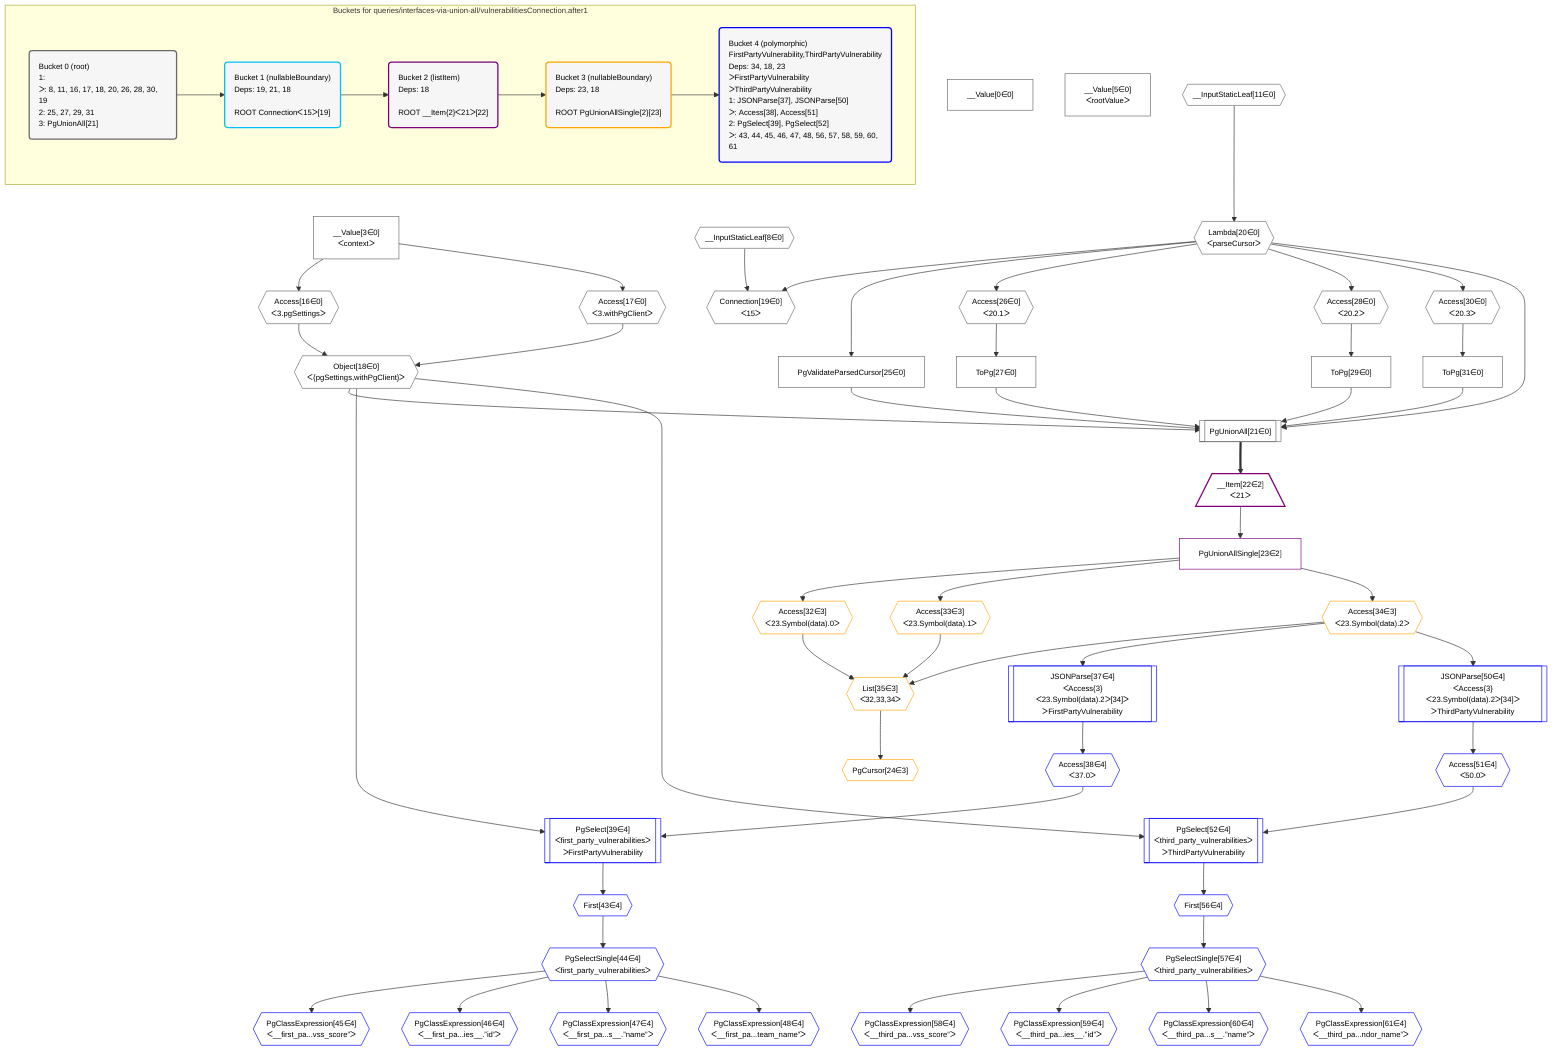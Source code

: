 %%{init: {'themeVariables': { 'fontSize': '12px'}}}%%
graph TD
    classDef path fill:#eee,stroke:#000,color:#000
    classDef plan fill:#fff,stroke-width:1px,color:#000
    classDef itemplan fill:#fff,stroke-width:2px,color:#000
    classDef unbatchedplan fill:#dff,stroke-width:1px,color:#000
    classDef sideeffectplan fill:#fcc,stroke-width:2px,color:#000
    classDef bucket fill:#f6f6f6,color:#000,stroke-width:2px,text-align:left


    %% define steps
    __Value0["__Value[0∈0]"]:::plan
    __Value3["__Value[3∈0]<br />ᐸcontextᐳ"]:::plan
    __Value5["__Value[5∈0]<br />ᐸrootValueᐳ"]:::plan
    __InputStaticLeaf8{{"__InputStaticLeaf[8∈0]"}}:::plan
    __InputStaticLeaf11{{"__InputStaticLeaf[11∈0]"}}:::plan
    Access16{{"Access[16∈0]<br />ᐸ3.pgSettingsᐳ"}}:::plan
    Access17{{"Access[17∈0]<br />ᐸ3.withPgClientᐳ"}}:::plan
    Object18{{"Object[18∈0]<br />ᐸ{pgSettings,withPgClient}ᐳ"}}:::plan
    Lambda20{{"Lambda[20∈0]<br />ᐸparseCursorᐳ"}}:::plan
    Connection19{{"Connection[19∈0]<br />ᐸ15ᐳ"}}:::plan
    PgValidateParsedCursor25["PgValidateParsedCursor[25∈0]"]:::plan
    Access26{{"Access[26∈0]<br />ᐸ20.1ᐳ"}}:::plan
    ToPg27["ToPg[27∈0]"]:::plan
    Access28{{"Access[28∈0]<br />ᐸ20.2ᐳ"}}:::plan
    ToPg29["ToPg[29∈0]"]:::plan
    Access30{{"Access[30∈0]<br />ᐸ20.3ᐳ"}}:::plan
    ToPg31["ToPg[31∈0]"]:::plan
    PgUnionAll21[["PgUnionAll[21∈0]"]]:::plan
    __Item22[/"__Item[22∈2]<br />ᐸ21ᐳ"\]:::itemplan
    PgUnionAllSingle23["PgUnionAllSingle[23∈2]"]:::plan
    Access32{{"Access[32∈3]<br />ᐸ23.Symbol(data).0ᐳ"}}:::plan
    Access33{{"Access[33∈3]<br />ᐸ23.Symbol(data).1ᐳ"}}:::plan
    Access34{{"Access[34∈3]<br />ᐸ23.Symbol(data).2ᐳ"}}:::plan
    List35{{"List[35∈3]<br />ᐸ32,33,34ᐳ"}}:::plan
    PgCursor24{{"PgCursor[24∈3]"}}:::plan
    JSONParse37[["JSONParse[37∈4]<br />ᐸAccess{3}ᐸ23.Symbol(data).2ᐳ[34]ᐳ<br />ᐳFirstPartyVulnerability"]]:::plan
    Access38{{"Access[38∈4]<br />ᐸ37.0ᐳ"}}:::plan
    PgSelect39[["PgSelect[39∈4]<br />ᐸfirst_party_vulnerabilitiesᐳ<br />ᐳFirstPartyVulnerability"]]:::plan
    First43{{"First[43∈4]"}}:::plan
    PgSelectSingle44{{"PgSelectSingle[44∈4]<br />ᐸfirst_party_vulnerabilitiesᐳ"}}:::plan
    PgClassExpression45{{"PgClassExpression[45∈4]<br />ᐸ__first_pa...vss_score”ᐳ"}}:::plan
    PgClassExpression46{{"PgClassExpression[46∈4]<br />ᐸ__first_pa...ies__.”id”ᐳ"}}:::plan
    PgClassExpression47{{"PgClassExpression[47∈4]<br />ᐸ__first_pa...s__.”name”ᐳ"}}:::plan
    PgClassExpression48{{"PgClassExpression[48∈4]<br />ᐸ__first_pa...team_name”ᐳ"}}:::plan
    JSONParse50[["JSONParse[50∈4]<br />ᐸAccess{3}ᐸ23.Symbol(data).2ᐳ[34]ᐳ<br />ᐳThirdPartyVulnerability"]]:::plan
    Access51{{"Access[51∈4]<br />ᐸ50.0ᐳ"}}:::plan
    PgSelect52[["PgSelect[52∈4]<br />ᐸthird_party_vulnerabilitiesᐳ<br />ᐳThirdPartyVulnerability"]]:::plan
    First56{{"First[56∈4]"}}:::plan
    PgSelectSingle57{{"PgSelectSingle[57∈4]<br />ᐸthird_party_vulnerabilitiesᐳ"}}:::plan
    PgClassExpression58{{"PgClassExpression[58∈4]<br />ᐸ__third_pa...vss_score”ᐳ"}}:::plan
    PgClassExpression59{{"PgClassExpression[59∈4]<br />ᐸ__third_pa...ies__.”id”ᐳ"}}:::plan
    PgClassExpression60{{"PgClassExpression[60∈4]<br />ᐸ__third_pa...s__.”name”ᐳ"}}:::plan
    PgClassExpression61{{"PgClassExpression[61∈4]<br />ᐸ__third_pa...ndor_name”ᐳ"}}:::plan

    %% plan dependencies
    __Value3 --> Access16
    __Value3 --> Access17
    Access16 & Access17 --> Object18
    __InputStaticLeaf11 --> Lambda20
    __InputStaticLeaf8 & Lambda20 --> Connection19
    Lambda20 --> PgValidateParsedCursor25
    Lambda20 --> Access26
    Access26 --> ToPg27
    Lambda20 --> Access28
    Access28 --> ToPg29
    Lambda20 --> Access30
    Access30 --> ToPg31
    Object18 & Lambda20 & PgValidateParsedCursor25 & ToPg27 & ToPg29 & ToPg31 --> PgUnionAll21
    PgUnionAll21 ==> __Item22
    __Item22 --> PgUnionAllSingle23
    PgUnionAllSingle23 --> Access32
    PgUnionAllSingle23 --> Access33
    PgUnionAllSingle23 --> Access34
    Access32 & Access33 & Access34 --> List35
    List35 --> PgCursor24
    Access34 --> JSONParse37
    JSONParse37 --> Access38
    Object18 & Access38 --> PgSelect39
    PgSelect39 --> First43
    First43 --> PgSelectSingle44
    PgSelectSingle44 --> PgClassExpression45
    PgSelectSingle44 --> PgClassExpression46
    PgSelectSingle44 --> PgClassExpression47
    PgSelectSingle44 --> PgClassExpression48
    Access34 --> JSONParse50
    JSONParse50 --> Access51
    Object18 & Access51 --> PgSelect52
    PgSelect52 --> First56
    First56 --> PgSelectSingle57
    PgSelectSingle57 --> PgClassExpression58
    PgSelectSingle57 --> PgClassExpression59
    PgSelectSingle57 --> PgClassExpression60
    PgSelectSingle57 --> PgClassExpression61

    subgraph "Buckets for queries/interfaces-via-union-all/vulnerabilitiesConnection.after1"
    Bucket0("Bucket 0 (root)<br />1: <br />ᐳ: 8, 11, 16, 17, 18, 20, 26, 28, 30, 19<br />2: 25, 27, 29, 31<br />3: PgUnionAll[21]"):::bucket
    classDef bucket0 stroke:#696969
    class Bucket0,__Value0,__Value3,__Value5,__InputStaticLeaf8,__InputStaticLeaf11,Access16,Access17,Object18,Connection19,Lambda20,PgUnionAll21,PgValidateParsedCursor25,Access26,ToPg27,Access28,ToPg29,Access30,ToPg31 bucket0
    Bucket1("Bucket 1 (nullableBoundary)<br />Deps: 19, 21, 18<br /><br />ROOT Connectionᐸ15ᐳ[19]"):::bucket
    classDef bucket1 stroke:#00bfff
    class Bucket1 bucket1
    Bucket2("Bucket 2 (listItem)<br />Deps: 18<br /><br />ROOT __Item{2}ᐸ21ᐳ[22]"):::bucket
    classDef bucket2 stroke:#7f007f
    class Bucket2,__Item22,PgUnionAllSingle23 bucket2
    Bucket3("Bucket 3 (nullableBoundary)<br />Deps: 23, 18<br /><br />ROOT PgUnionAllSingle{2}[23]"):::bucket
    classDef bucket3 stroke:#ffa500
    class Bucket3,PgCursor24,Access32,Access33,Access34,List35 bucket3
    Bucket4("Bucket 4 (polymorphic)<br />FirstPartyVulnerability,ThirdPartyVulnerability<br />Deps: 34, 18, 23<br />ᐳFirstPartyVulnerability<br />ᐳThirdPartyVulnerability<br />1: JSONParse[37], JSONParse[50]<br />ᐳ: Access[38], Access[51]<br />2: PgSelect[39], PgSelect[52]<br />ᐳ: 43, 44, 45, 46, 47, 48, 56, 57, 58, 59, 60, 61"):::bucket
    classDef bucket4 stroke:#0000ff
    class Bucket4,JSONParse37,Access38,PgSelect39,First43,PgSelectSingle44,PgClassExpression45,PgClassExpression46,PgClassExpression47,PgClassExpression48,JSONParse50,Access51,PgSelect52,First56,PgSelectSingle57,PgClassExpression58,PgClassExpression59,PgClassExpression60,PgClassExpression61 bucket4
    Bucket0 --> Bucket1
    Bucket1 --> Bucket2
    Bucket2 --> Bucket3
    Bucket3 --> Bucket4
    end